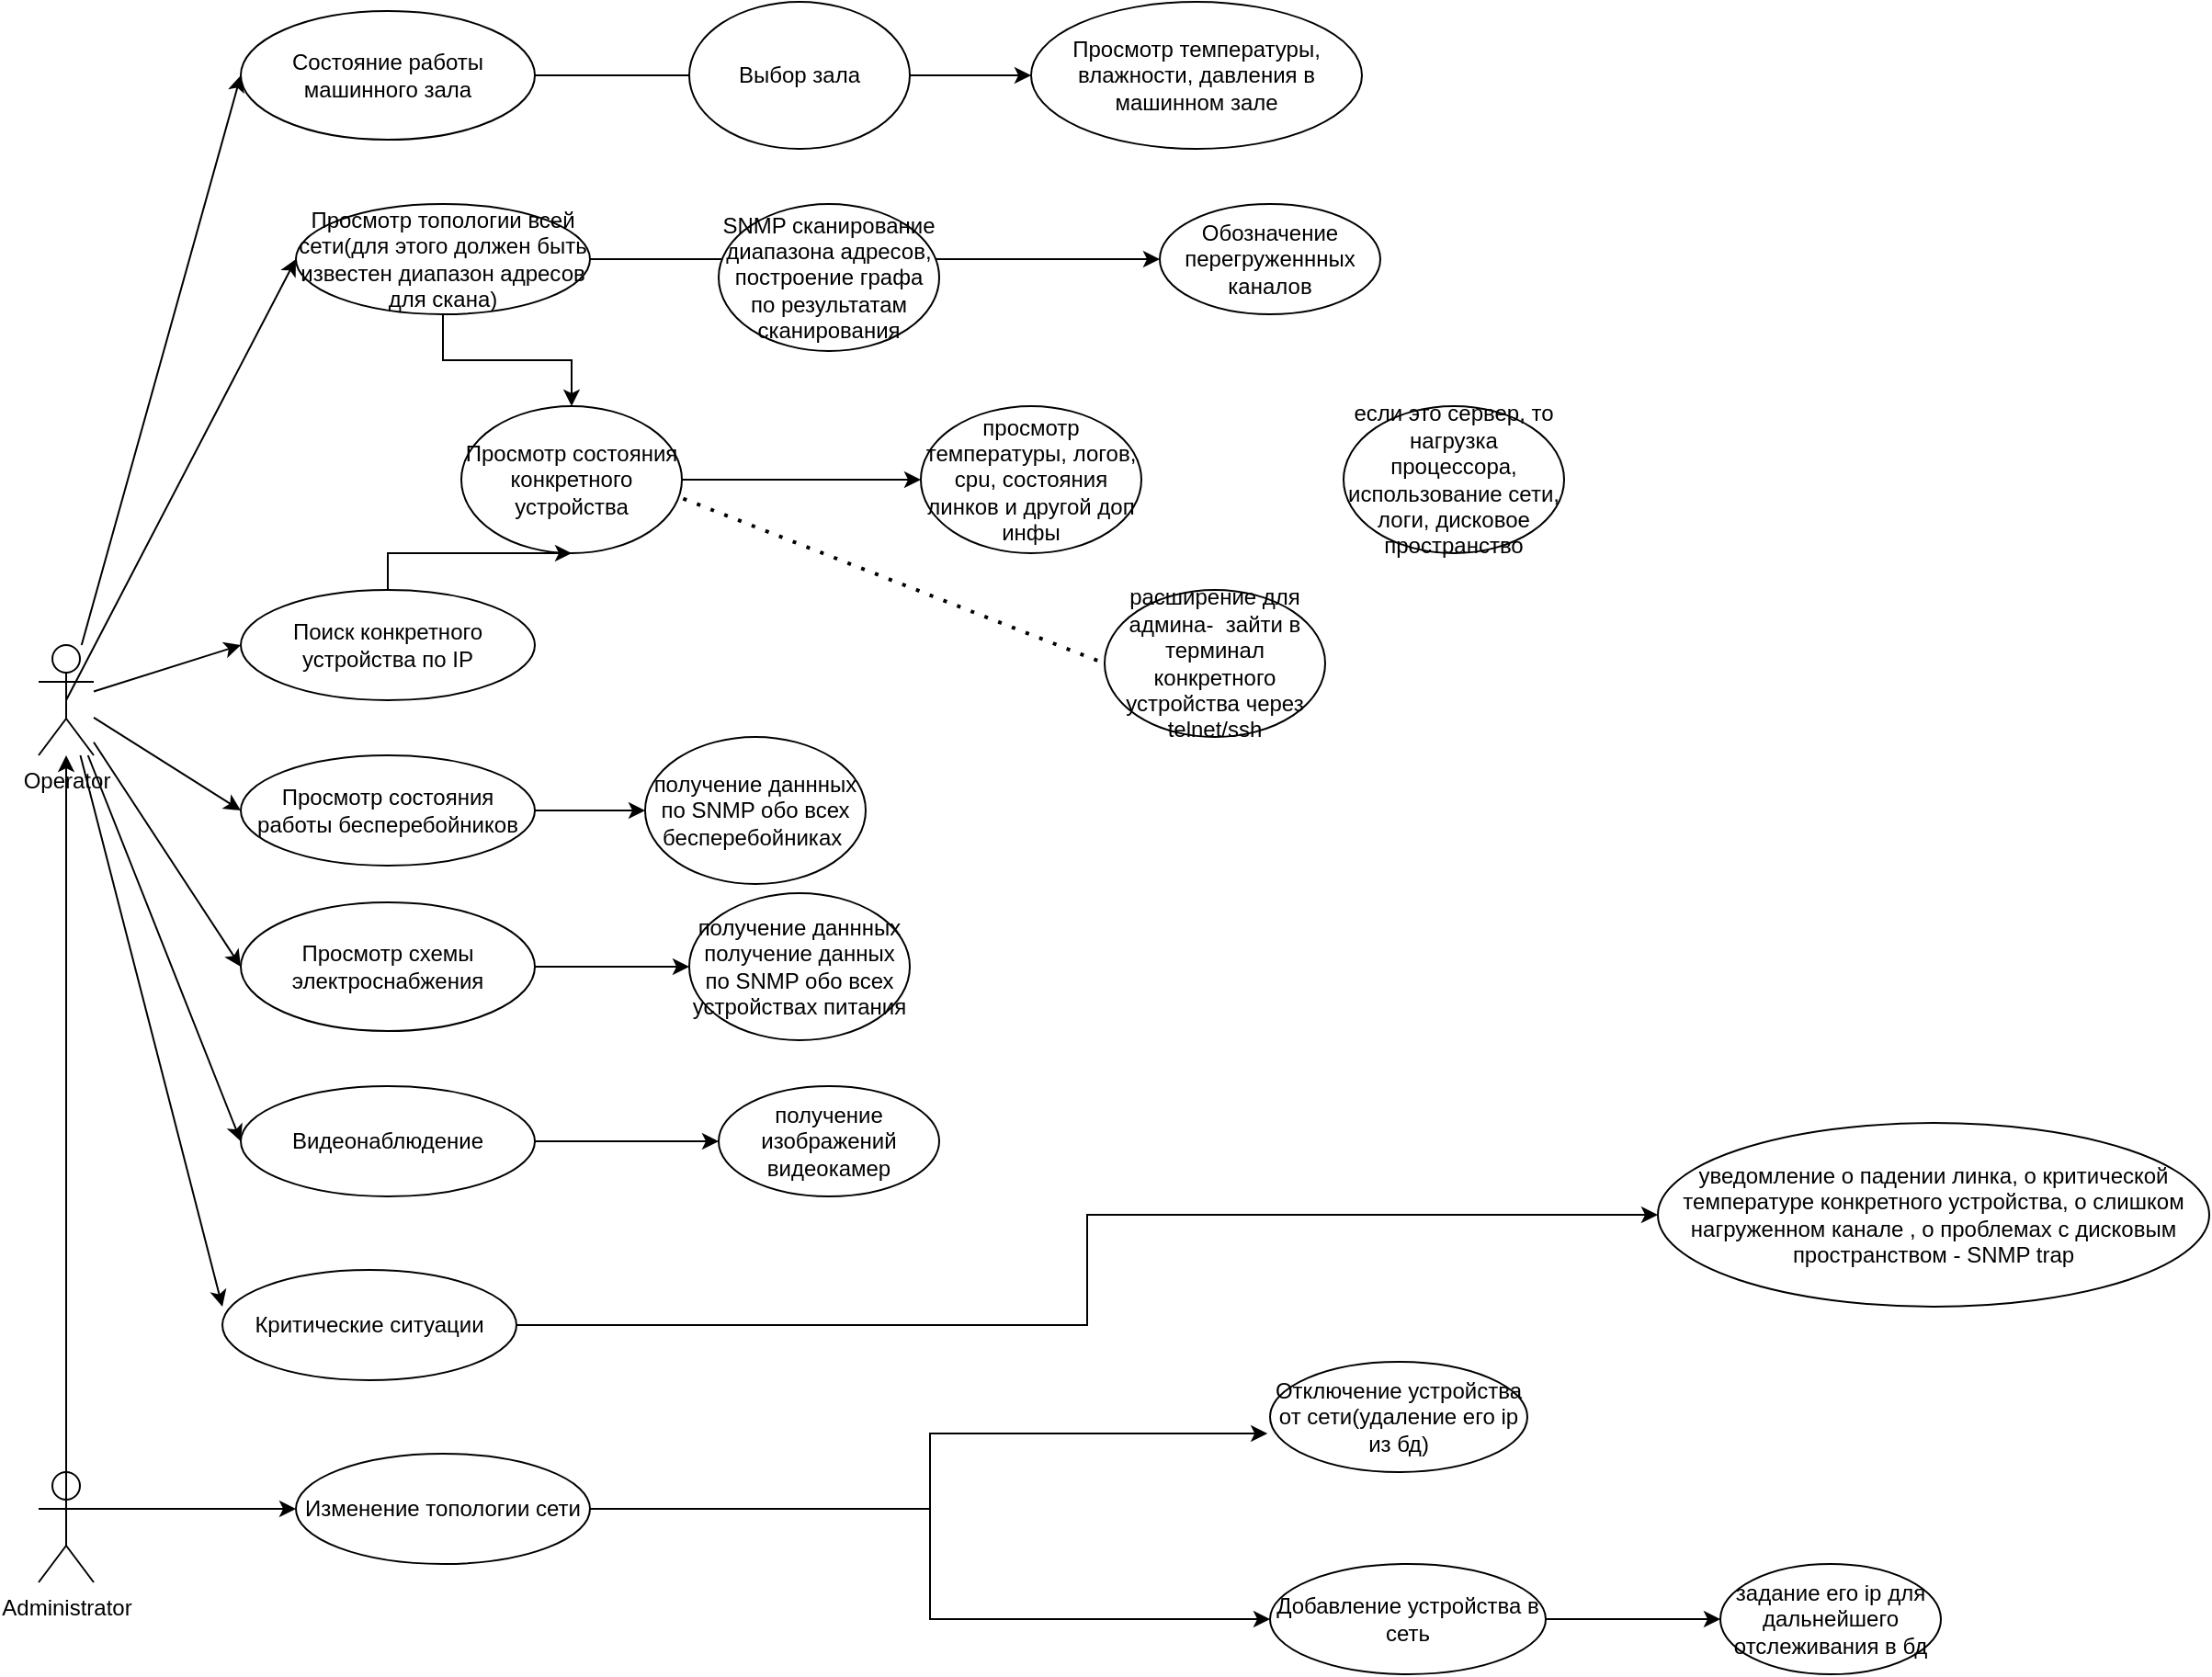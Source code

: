 <mxfile version="15.8.3" type="github">
  <diagram id="C5RBs43oDa-KdzZeNtuy" name="Page-1">
    <mxGraphModel dx="1896" dy="969" grid="1" gridSize="10" guides="1" tooltips="1" connect="1" arrows="1" fold="1" page="1" pageScale="1" pageWidth="827" pageHeight="1169" math="0" shadow="0">
      <root>
        <mxCell id="WIyWlLk6GJQsqaUBKTNV-0" />
        <mxCell id="WIyWlLk6GJQsqaUBKTNV-1" parent="WIyWlLk6GJQsqaUBKTNV-0" />
        <mxCell id="vWnuXFx7iVDM5a5PLiHu-0" value="Operator" style="shape=umlActor;verticalLabelPosition=bottom;verticalAlign=top;html=1;outlineConnect=0;" vertex="1" parent="WIyWlLk6GJQsqaUBKTNV-1">
          <mxGeometry x="60" y="400" width="30" height="60" as="geometry" />
        </mxCell>
        <mxCell id="vWnuXFx7iVDM5a5PLiHu-1" value="Просмотр температуры, влажности, давления в машинном зале" style="ellipse;whiteSpace=wrap;html=1;" vertex="1" parent="WIyWlLk6GJQsqaUBKTNV-1">
          <mxGeometry x="600" y="50" width="180" height="80" as="geometry" />
        </mxCell>
        <mxCell id="vWnuXFx7iVDM5a5PLiHu-9" value="" style="edgeStyle=orthogonalEdgeStyle;rounded=0;orthogonalLoop=1;jettySize=auto;html=1;" edge="1" parent="WIyWlLk6GJQsqaUBKTNV-1" source="vWnuXFx7iVDM5a5PLiHu-2" target="vWnuXFx7iVDM5a5PLiHu-8">
          <mxGeometry relative="1" as="geometry" />
        </mxCell>
        <mxCell id="vWnuXFx7iVDM5a5PLiHu-18" value="" style="edgeStyle=orthogonalEdgeStyle;rounded=0;orthogonalLoop=1;jettySize=auto;html=1;" edge="1" parent="WIyWlLk6GJQsqaUBKTNV-1" source="vWnuXFx7iVDM5a5PLiHu-2" target="vWnuXFx7iVDM5a5PLiHu-6">
          <mxGeometry relative="1" as="geometry" />
        </mxCell>
        <mxCell id="vWnuXFx7iVDM5a5PLiHu-2" value="Просмотр топологии всей сети(для этого должен быть известен диапазон адресов для скана)" style="ellipse;whiteSpace=wrap;html=1;" vertex="1" parent="WIyWlLk6GJQsqaUBKTNV-1">
          <mxGeometry x="200" y="160" width="160" height="60" as="geometry" />
        </mxCell>
        <mxCell id="vWnuXFx7iVDM5a5PLiHu-53" value="" style="edgeStyle=orthogonalEdgeStyle;rounded=0;orthogonalLoop=1;jettySize=auto;html=1;" edge="1" parent="WIyWlLk6GJQsqaUBKTNV-1" source="vWnuXFx7iVDM5a5PLiHu-3" target="vWnuXFx7iVDM5a5PLiHu-52">
          <mxGeometry relative="1" as="geometry" />
        </mxCell>
        <mxCell id="vWnuXFx7iVDM5a5PLiHu-3" value="Критические ситуации" style="ellipse;whiteSpace=wrap;html=1;" vertex="1" parent="WIyWlLk6GJQsqaUBKTNV-1">
          <mxGeometry x="160" y="740" width="160" height="60" as="geometry" />
        </mxCell>
        <mxCell id="vWnuXFx7iVDM5a5PLiHu-59" value="" style="edgeStyle=orthogonalEdgeStyle;rounded=0;orthogonalLoop=1;jettySize=auto;html=1;" edge="1" parent="WIyWlLk6GJQsqaUBKTNV-1" source="vWnuXFx7iVDM5a5PLiHu-4" target="vWnuXFx7iVDM5a5PLiHu-40">
          <mxGeometry relative="1" as="geometry" />
        </mxCell>
        <mxCell id="vWnuXFx7iVDM5a5PLiHu-4" value="Просмотр схемы электроснабжения" style="ellipse;whiteSpace=wrap;html=1;" vertex="1" parent="WIyWlLk6GJQsqaUBKTNV-1">
          <mxGeometry x="170" y="540" width="160" height="70" as="geometry" />
        </mxCell>
        <mxCell id="vWnuXFx7iVDM5a5PLiHu-58" value="" style="edgeStyle=orthogonalEdgeStyle;rounded=0;orthogonalLoop=1;jettySize=auto;html=1;" edge="1" parent="WIyWlLk6GJQsqaUBKTNV-1" source="vWnuXFx7iVDM5a5PLiHu-5" target="vWnuXFx7iVDM5a5PLiHu-41">
          <mxGeometry relative="1" as="geometry" />
        </mxCell>
        <mxCell id="vWnuXFx7iVDM5a5PLiHu-5" value="Просмотр состояния работы бесперебойников" style="ellipse;whiteSpace=wrap;html=1;" vertex="1" parent="WIyWlLk6GJQsqaUBKTNV-1">
          <mxGeometry x="170" y="460" width="160" height="60" as="geometry" />
        </mxCell>
        <mxCell id="vWnuXFx7iVDM5a5PLiHu-6" value="Просмотр состояния конкретного устройства" style="ellipse;whiteSpace=wrap;html=1;" vertex="1" parent="WIyWlLk6GJQsqaUBKTNV-1">
          <mxGeometry x="290" y="270" width="120" height="80" as="geometry" />
        </mxCell>
        <mxCell id="vWnuXFx7iVDM5a5PLiHu-51" value="" style="edgeStyle=orthogonalEdgeStyle;rounded=0;orthogonalLoop=1;jettySize=auto;html=1;" edge="1" parent="WIyWlLk6GJQsqaUBKTNV-1" source="vWnuXFx7iVDM5a5PLiHu-7" target="vWnuXFx7iVDM5a5PLiHu-50">
          <mxGeometry relative="1" as="geometry" />
        </mxCell>
        <mxCell id="vWnuXFx7iVDM5a5PLiHu-7" value="Видеонаблюдение" style="ellipse;whiteSpace=wrap;html=1;" vertex="1" parent="WIyWlLk6GJQsqaUBKTNV-1">
          <mxGeometry x="170" y="640" width="160" height="60" as="geometry" />
        </mxCell>
        <mxCell id="vWnuXFx7iVDM5a5PLiHu-8" value="Обозначение перегруженнных каналов" style="ellipse;whiteSpace=wrap;html=1;" vertex="1" parent="WIyWlLk6GJQsqaUBKTNV-1">
          <mxGeometry x="670" y="160" width="120" height="60" as="geometry" />
        </mxCell>
        <mxCell id="vWnuXFx7iVDM5a5PLiHu-10" value="Administrator" style="shape=umlActor;verticalLabelPosition=bottom;verticalAlign=top;html=1;outlineConnect=0;" vertex="1" parent="WIyWlLk6GJQsqaUBKTNV-1">
          <mxGeometry x="60" y="850" width="30" height="60" as="geometry" />
        </mxCell>
        <mxCell id="vWnuXFx7iVDM5a5PLiHu-11" style="edgeStyle=orthogonalEdgeStyle;rounded=0;orthogonalLoop=1;jettySize=auto;html=1;exitX=0.5;exitY=0.5;exitDx=0;exitDy=0;exitPerimeter=0;" edge="1" parent="WIyWlLk6GJQsqaUBKTNV-1" source="vWnuXFx7iVDM5a5PLiHu-10" target="vWnuXFx7iVDM5a5PLiHu-0">
          <mxGeometry relative="1" as="geometry">
            <mxPoint x="100" y="300" as="targetPoint" />
          </mxGeometry>
        </mxCell>
        <mxCell id="vWnuXFx7iVDM5a5PLiHu-12" value="Состояние работы машинного зала" style="ellipse;whiteSpace=wrap;html=1;" vertex="1" parent="WIyWlLk6GJQsqaUBKTNV-1">
          <mxGeometry x="170" y="55" width="160" height="70" as="geometry" />
        </mxCell>
        <mxCell id="vWnuXFx7iVDM5a5PLiHu-17" value="" style="edgeStyle=orthogonalEdgeStyle;rounded=0;orthogonalLoop=1;jettySize=auto;html=1;" edge="1" parent="WIyWlLk6GJQsqaUBKTNV-1" source="vWnuXFx7iVDM5a5PLiHu-16" target="vWnuXFx7iVDM5a5PLiHu-6">
          <mxGeometry relative="1" as="geometry" />
        </mxCell>
        <mxCell id="vWnuXFx7iVDM5a5PLiHu-16" value="Поиск конкретного устройства по IP" style="ellipse;whiteSpace=wrap;html=1;" vertex="1" parent="WIyWlLk6GJQsqaUBKTNV-1">
          <mxGeometry x="170" y="370" width="160" height="60" as="geometry" />
        </mxCell>
        <mxCell id="vWnuXFx7iVDM5a5PLiHu-23" value="" style="edgeStyle=orthogonalEdgeStyle;rounded=0;orthogonalLoop=1;jettySize=auto;html=1;entryX=-0.01;entryY=0.65;entryDx=0;entryDy=0;entryPerimeter=0;" edge="1" parent="WIyWlLk6GJQsqaUBKTNV-1" source="vWnuXFx7iVDM5a5PLiHu-19" target="vWnuXFx7iVDM5a5PLiHu-20">
          <mxGeometry relative="1" as="geometry" />
        </mxCell>
        <mxCell id="vWnuXFx7iVDM5a5PLiHu-19" value="Изменение топологии сети" style="ellipse;whiteSpace=wrap;html=1;" vertex="1" parent="WIyWlLk6GJQsqaUBKTNV-1">
          <mxGeometry x="200" y="840" width="160" height="60" as="geometry" />
        </mxCell>
        <mxCell id="vWnuXFx7iVDM5a5PLiHu-20" value="Отключение устройства от сети(удаление его ip из бд)" style="ellipse;whiteSpace=wrap;html=1;" vertex="1" parent="WIyWlLk6GJQsqaUBKTNV-1">
          <mxGeometry x="730" y="790" width="140" height="60" as="geometry" />
        </mxCell>
        <mxCell id="vWnuXFx7iVDM5a5PLiHu-61" value="" style="edgeStyle=orthogonalEdgeStyle;rounded=0;orthogonalLoop=1;jettySize=auto;html=1;" edge="1" parent="WIyWlLk6GJQsqaUBKTNV-1" source="vWnuXFx7iVDM5a5PLiHu-21" target="vWnuXFx7iVDM5a5PLiHu-60">
          <mxGeometry relative="1" as="geometry" />
        </mxCell>
        <mxCell id="vWnuXFx7iVDM5a5PLiHu-21" value="Добавление устройства в сеть" style="ellipse;whiteSpace=wrap;html=1;" vertex="1" parent="WIyWlLk6GJQsqaUBKTNV-1">
          <mxGeometry x="730" y="900" width="150" height="60" as="geometry" />
        </mxCell>
        <mxCell id="vWnuXFx7iVDM5a5PLiHu-24" value="" style="edgeStyle=orthogonalEdgeStyle;rounded=0;orthogonalLoop=1;jettySize=auto;html=1;entryX=0;entryY=0.5;entryDx=0;entryDy=0;exitX=1;exitY=0.5;exitDx=0;exitDy=0;" edge="1" parent="WIyWlLk6GJQsqaUBKTNV-1" source="vWnuXFx7iVDM5a5PLiHu-19" target="vWnuXFx7iVDM5a5PLiHu-21">
          <mxGeometry relative="1" as="geometry">
            <mxPoint x="300.0" y="870.067" as="sourcePoint" />
            <mxPoint x="388.6" y="829" as="targetPoint" />
          </mxGeometry>
        </mxCell>
        <mxCell id="vWnuXFx7iVDM5a5PLiHu-28" value="" style="endArrow=classic;html=1;rounded=0;exitX=1;exitY=0.333;exitDx=0;exitDy=0;exitPerimeter=0;entryX=0;entryY=0.5;entryDx=0;entryDy=0;" edge="1" parent="WIyWlLk6GJQsqaUBKTNV-1" source="vWnuXFx7iVDM5a5PLiHu-10" target="vWnuXFx7iVDM5a5PLiHu-19">
          <mxGeometry width="50" height="50" relative="1" as="geometry">
            <mxPoint x="570" y="520" as="sourcePoint" />
            <mxPoint x="440" y="640" as="targetPoint" />
          </mxGeometry>
        </mxCell>
        <mxCell id="vWnuXFx7iVDM5a5PLiHu-29" value="" style="endArrow=classic;html=1;rounded=0;entryX=0;entryY=0.333;entryDx=0;entryDy=0;entryPerimeter=0;" edge="1" parent="WIyWlLk6GJQsqaUBKTNV-1" source="vWnuXFx7iVDM5a5PLiHu-0" target="vWnuXFx7iVDM5a5PLiHu-3">
          <mxGeometry width="50" height="50" relative="1" as="geometry">
            <mxPoint x="390" y="690" as="sourcePoint" />
            <mxPoint x="440" y="640" as="targetPoint" />
          </mxGeometry>
        </mxCell>
        <mxCell id="vWnuXFx7iVDM5a5PLiHu-31" value="" style="endArrow=classic;html=1;rounded=0;entryX=0;entryY=0.5;entryDx=0;entryDy=0;" edge="1" parent="WIyWlLk6GJQsqaUBKTNV-1" source="vWnuXFx7iVDM5a5PLiHu-0" target="vWnuXFx7iVDM5a5PLiHu-7">
          <mxGeometry width="50" height="50" relative="1" as="geometry">
            <mxPoint x="390" y="410" as="sourcePoint" />
            <mxPoint x="180" y="670" as="targetPoint" />
          </mxGeometry>
        </mxCell>
        <mxCell id="vWnuXFx7iVDM5a5PLiHu-32" value="" style="endArrow=classic;html=1;rounded=0;entryX=0;entryY=0.5;entryDx=0;entryDy=0;" edge="1" parent="WIyWlLk6GJQsqaUBKTNV-1" source="vWnuXFx7iVDM5a5PLiHu-0" target="vWnuXFx7iVDM5a5PLiHu-4">
          <mxGeometry width="50" height="50" relative="1" as="geometry">
            <mxPoint x="390" y="410" as="sourcePoint" />
            <mxPoint x="190" y="540" as="targetPoint" />
          </mxGeometry>
        </mxCell>
        <mxCell id="vWnuXFx7iVDM5a5PLiHu-33" value="" style="endArrow=classic;html=1;rounded=0;entryX=0;entryY=0.5;entryDx=0;entryDy=0;" edge="1" parent="WIyWlLk6GJQsqaUBKTNV-1" source="vWnuXFx7iVDM5a5PLiHu-0" target="vWnuXFx7iVDM5a5PLiHu-5">
          <mxGeometry width="50" height="50" relative="1" as="geometry">
            <mxPoint x="390" y="410" as="sourcePoint" />
            <mxPoint x="440" y="360" as="targetPoint" />
          </mxGeometry>
        </mxCell>
        <mxCell id="vWnuXFx7iVDM5a5PLiHu-34" value="" style="endArrow=classic;html=1;rounded=0;entryX=0;entryY=0.5;entryDx=0;entryDy=0;" edge="1" parent="WIyWlLk6GJQsqaUBKTNV-1" source="vWnuXFx7iVDM5a5PLiHu-0" target="vWnuXFx7iVDM5a5PLiHu-16">
          <mxGeometry width="50" height="50" relative="1" as="geometry">
            <mxPoint x="390" y="410" as="sourcePoint" />
            <mxPoint x="440" y="360" as="targetPoint" />
          </mxGeometry>
        </mxCell>
        <mxCell id="vWnuXFx7iVDM5a5PLiHu-35" value="" style="endArrow=classic;html=1;rounded=0;exitX=0.5;exitY=0.5;exitDx=0;exitDy=0;exitPerimeter=0;entryX=0;entryY=0.5;entryDx=0;entryDy=0;" edge="1" parent="WIyWlLk6GJQsqaUBKTNV-1" source="vWnuXFx7iVDM5a5PLiHu-0" target="vWnuXFx7iVDM5a5PLiHu-2">
          <mxGeometry width="50" height="50" relative="1" as="geometry">
            <mxPoint x="390" y="410" as="sourcePoint" />
            <mxPoint x="440" y="360" as="targetPoint" />
          </mxGeometry>
        </mxCell>
        <mxCell id="vWnuXFx7iVDM5a5PLiHu-36" value="" style="endArrow=classic;html=1;rounded=0;entryX=0;entryY=0.5;entryDx=0;entryDy=0;" edge="1" parent="WIyWlLk6GJQsqaUBKTNV-1" source="vWnuXFx7iVDM5a5PLiHu-0" target="vWnuXFx7iVDM5a5PLiHu-12">
          <mxGeometry width="50" height="50" relative="1" as="geometry">
            <mxPoint x="390" y="410" as="sourcePoint" />
            <mxPoint x="440" y="360" as="targetPoint" />
          </mxGeometry>
        </mxCell>
        <mxCell id="vWnuXFx7iVDM5a5PLiHu-40" value="получение даннных получение данных по SNMP обо всех устройствах питания" style="ellipse;whiteSpace=wrap;html=1;" vertex="1" parent="WIyWlLk6GJQsqaUBKTNV-1">
          <mxGeometry x="414" y="535" width="120" height="80" as="geometry" />
        </mxCell>
        <mxCell id="vWnuXFx7iVDM5a5PLiHu-41" value="получение даннных по SNMP обо всех бесперебойниках&amp;nbsp;" style="ellipse;whiteSpace=wrap;html=1;" vertex="1" parent="WIyWlLk6GJQsqaUBKTNV-1">
          <mxGeometry x="390" y="450" width="120" height="80" as="geometry" />
        </mxCell>
        <mxCell id="vWnuXFx7iVDM5a5PLiHu-44" value="" style="edgeStyle=orthogonalEdgeStyle;rounded=0;orthogonalLoop=1;jettySize=auto;html=1;" edge="1" parent="WIyWlLk6GJQsqaUBKTNV-1" source="vWnuXFx7iVDM5a5PLiHu-42" target="vWnuXFx7iVDM5a5PLiHu-1">
          <mxGeometry relative="1" as="geometry" />
        </mxCell>
        <mxCell id="vWnuXFx7iVDM5a5PLiHu-42" value="Выбор зала" style="ellipse;whiteSpace=wrap;html=1;" vertex="1" parent="WIyWlLk6GJQsqaUBKTNV-1">
          <mxGeometry x="414" y="50" width="120" height="80" as="geometry" />
        </mxCell>
        <mxCell id="vWnuXFx7iVDM5a5PLiHu-43" value="" style="edgeStyle=orthogonalEdgeStyle;rounded=0;orthogonalLoop=1;jettySize=auto;html=1;endArrow=none;" edge="1" parent="WIyWlLk6GJQsqaUBKTNV-1" source="vWnuXFx7iVDM5a5PLiHu-12" target="vWnuXFx7iVDM5a5PLiHu-42">
          <mxGeometry relative="1" as="geometry">
            <mxPoint x="330" y="90" as="sourcePoint" />
            <mxPoint x="600" y="90" as="targetPoint" />
          </mxGeometry>
        </mxCell>
        <mxCell id="vWnuXFx7iVDM5a5PLiHu-45" value="SNMP сканирование диапазона адресов, построение графа по результатам сканирования" style="ellipse;whiteSpace=wrap;html=1;" vertex="1" parent="WIyWlLk6GJQsqaUBKTNV-1">
          <mxGeometry x="430" y="160" width="120" height="80" as="geometry" />
        </mxCell>
        <mxCell id="vWnuXFx7iVDM5a5PLiHu-46" value="просмотр температуры, логов, cpu, состояния линков и другой доп инфы" style="ellipse;whiteSpace=wrap;html=1;" vertex="1" parent="WIyWlLk6GJQsqaUBKTNV-1">
          <mxGeometry x="540" y="270" width="120" height="80" as="geometry" />
        </mxCell>
        <mxCell id="vWnuXFx7iVDM5a5PLiHu-50" value="получение изображений видеокамер" style="ellipse;whiteSpace=wrap;html=1;" vertex="1" parent="WIyWlLk6GJQsqaUBKTNV-1">
          <mxGeometry x="430" y="640" width="120" height="60" as="geometry" />
        </mxCell>
        <mxCell id="vWnuXFx7iVDM5a5PLiHu-52" value="уведомление о падении линка, о критической температуре конкретного устройства, о слишком нагруженном канале , о проблемах с дисковым пространством - SNMP trap" style="ellipse;whiteSpace=wrap;html=1;" vertex="1" parent="WIyWlLk6GJQsqaUBKTNV-1">
          <mxGeometry x="941" y="660" width="300" height="100" as="geometry" />
        </mxCell>
        <mxCell id="vWnuXFx7iVDM5a5PLiHu-54" value="" style="endArrow=classic;html=1;rounded=0;exitX=1;exitY=0.5;exitDx=0;exitDy=0;entryX=0;entryY=0.5;entryDx=0;entryDy=0;" edge="1" parent="WIyWlLk6GJQsqaUBKTNV-1" source="vWnuXFx7iVDM5a5PLiHu-6" target="vWnuXFx7iVDM5a5PLiHu-46">
          <mxGeometry width="50" height="50" relative="1" as="geometry">
            <mxPoint x="390" y="690" as="sourcePoint" />
            <mxPoint x="440" y="640" as="targetPoint" />
          </mxGeometry>
        </mxCell>
        <mxCell id="vWnuXFx7iVDM5a5PLiHu-55" value="" style="endArrow=none;dashed=1;html=1;dashPattern=1 3;strokeWidth=2;rounded=0;exitX=1.006;exitY=0.629;exitDx=0;exitDy=0;exitPerimeter=0;entryX=0;entryY=0.5;entryDx=0;entryDy=0;" edge="1" parent="WIyWlLk6GJQsqaUBKTNV-1" source="vWnuXFx7iVDM5a5PLiHu-6" target="vWnuXFx7iVDM5a5PLiHu-56">
          <mxGeometry width="50" height="50" relative="1" as="geometry">
            <mxPoint x="390" y="690" as="sourcePoint" />
            <mxPoint x="630" y="450" as="targetPoint" />
          </mxGeometry>
        </mxCell>
        <mxCell id="vWnuXFx7iVDM5a5PLiHu-56" value="расширение для админа-&amp;nbsp; зайти в терминал конкретного устройства через telnet/ssh" style="ellipse;whiteSpace=wrap;html=1;" vertex="1" parent="WIyWlLk6GJQsqaUBKTNV-1">
          <mxGeometry x="640" y="370" width="120" height="80" as="geometry" />
        </mxCell>
        <mxCell id="vWnuXFx7iVDM5a5PLiHu-60" value="задание его ip для дальнейшего отслеживания в бд" style="ellipse;whiteSpace=wrap;html=1;" vertex="1" parent="WIyWlLk6GJQsqaUBKTNV-1">
          <mxGeometry x="975" y="900" width="120" height="60" as="geometry" />
        </mxCell>
        <mxCell id="vWnuXFx7iVDM5a5PLiHu-62" value="если это сервер, то нагрузка процессора, использование сети, логи, дисковое пространство" style="ellipse;whiteSpace=wrap;html=1;" vertex="1" parent="WIyWlLk6GJQsqaUBKTNV-1">
          <mxGeometry x="770" y="270" width="120" height="80" as="geometry" />
        </mxCell>
      </root>
    </mxGraphModel>
  </diagram>
</mxfile>
